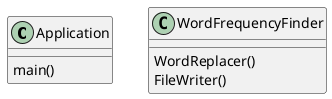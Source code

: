 @startuml
'https://plantuml.com/sequence-diagram

class Application{
main()
}

class WordFrequencyFinder{



WordReplacer()
FileWriter()

}


@enduml